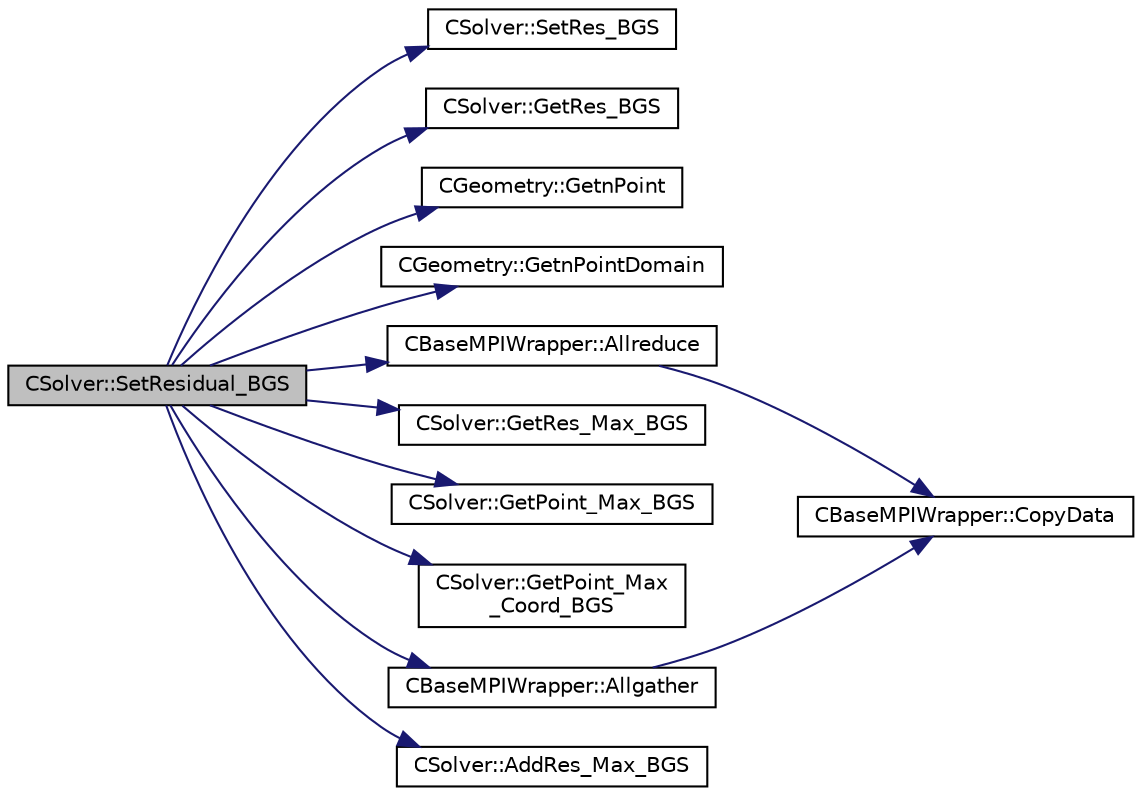 digraph "CSolver::SetResidual_BGS"
{
  edge [fontname="Helvetica",fontsize="10",labelfontname="Helvetica",labelfontsize="10"];
  node [fontname="Helvetica",fontsize="10",shape=record];
  rankdir="LR";
  Node4761 [label="CSolver::SetResidual_BGS",height=0.2,width=0.4,color="black", fillcolor="grey75", style="filled", fontcolor="black"];
  Node4761 -> Node4762 [color="midnightblue",fontsize="10",style="solid",fontname="Helvetica"];
  Node4762 [label="CSolver::SetRes_BGS",height=0.2,width=0.4,color="black", fillcolor="white", style="filled",URL="$class_c_solver.html#a19d46e6c1923fb176ea88a7edd7e385b",tooltip="Set the residual for BGS subiterations. "];
  Node4761 -> Node4763 [color="midnightblue",fontsize="10",style="solid",fontname="Helvetica"];
  Node4763 [label="CSolver::GetRes_BGS",height=0.2,width=0.4,color="black", fillcolor="white", style="filled",URL="$class_c_solver.html#a83cd1ade482300b90aa8ccc6aad03acd",tooltip="Get the residual for BGS subiterations. "];
  Node4761 -> Node4764 [color="midnightblue",fontsize="10",style="solid",fontname="Helvetica"];
  Node4764 [label="CGeometry::GetnPoint",height=0.2,width=0.4,color="black", fillcolor="white", style="filled",URL="$class_c_geometry.html#aa68b666b38f4d2c7021736ae86940f44",tooltip="Get number of points. "];
  Node4761 -> Node4765 [color="midnightblue",fontsize="10",style="solid",fontname="Helvetica"];
  Node4765 [label="CGeometry::GetnPointDomain",height=0.2,width=0.4,color="black", fillcolor="white", style="filled",URL="$class_c_geometry.html#a4fc7de3bff7b6f8c35717016d6f8fcb2",tooltip="Get number of real points (that belong to the domain). "];
  Node4761 -> Node4766 [color="midnightblue",fontsize="10",style="solid",fontname="Helvetica"];
  Node4766 [label="CBaseMPIWrapper::Allreduce",height=0.2,width=0.4,color="black", fillcolor="white", style="filled",URL="$class_c_base_m_p_i_wrapper.html#a637b6fd917a8ca91ce748ba88e0d66b6"];
  Node4766 -> Node4767 [color="midnightblue",fontsize="10",style="solid",fontname="Helvetica"];
  Node4767 [label="CBaseMPIWrapper::CopyData",height=0.2,width=0.4,color="black", fillcolor="white", style="filled",URL="$class_c_base_m_p_i_wrapper.html#a4725cc1dd65b161b483e812a538a5e36"];
  Node4761 -> Node4768 [color="midnightblue",fontsize="10",style="solid",fontname="Helvetica"];
  Node4768 [label="CSolver::GetRes_Max_BGS",height=0.2,width=0.4,color="black", fillcolor="white", style="filled",URL="$class_c_solver.html#a0663639c53a377bdaa1c66b8ad026ace",tooltip="Get the maximal residual for BGS subiterations. "];
  Node4761 -> Node4769 [color="midnightblue",fontsize="10",style="solid",fontname="Helvetica"];
  Node4769 [label="CSolver::GetPoint_Max_BGS",height=0.2,width=0.4,color="black", fillcolor="white", style="filled",URL="$class_c_solver.html#ad858890f4a6dac8b7be18e9cee0e6440",tooltip="Get the maximal residual, this is useful for the convergence history. "];
  Node4761 -> Node4770 [color="midnightblue",fontsize="10",style="solid",fontname="Helvetica"];
  Node4770 [label="CSolver::GetPoint_Max\l_Coord_BGS",height=0.2,width=0.4,color="black", fillcolor="white", style="filled",URL="$class_c_solver.html#a593491f3d8806bb331eb35fc7b254663",tooltip="Get the location of the maximal residual, this is useful for the convergence history. "];
  Node4761 -> Node4771 [color="midnightblue",fontsize="10",style="solid",fontname="Helvetica"];
  Node4771 [label="CBaseMPIWrapper::Allgather",height=0.2,width=0.4,color="black", fillcolor="white", style="filled",URL="$class_c_base_m_p_i_wrapper.html#a55195abbb7206e08a4933fa53cd41923"];
  Node4771 -> Node4767 [color="midnightblue",fontsize="10",style="solid",fontname="Helvetica"];
  Node4761 -> Node4772 [color="midnightblue",fontsize="10",style="solid",fontname="Helvetica"];
  Node4772 [label="CSolver::AddRes_Max_BGS",height=0.2,width=0.4,color="black", fillcolor="white", style="filled",URL="$class_c_solver.html#a0d731347241e2f7c587d5132ebf2019d",tooltip="Adds the maximal residual for BGS subiterations. "];
}

